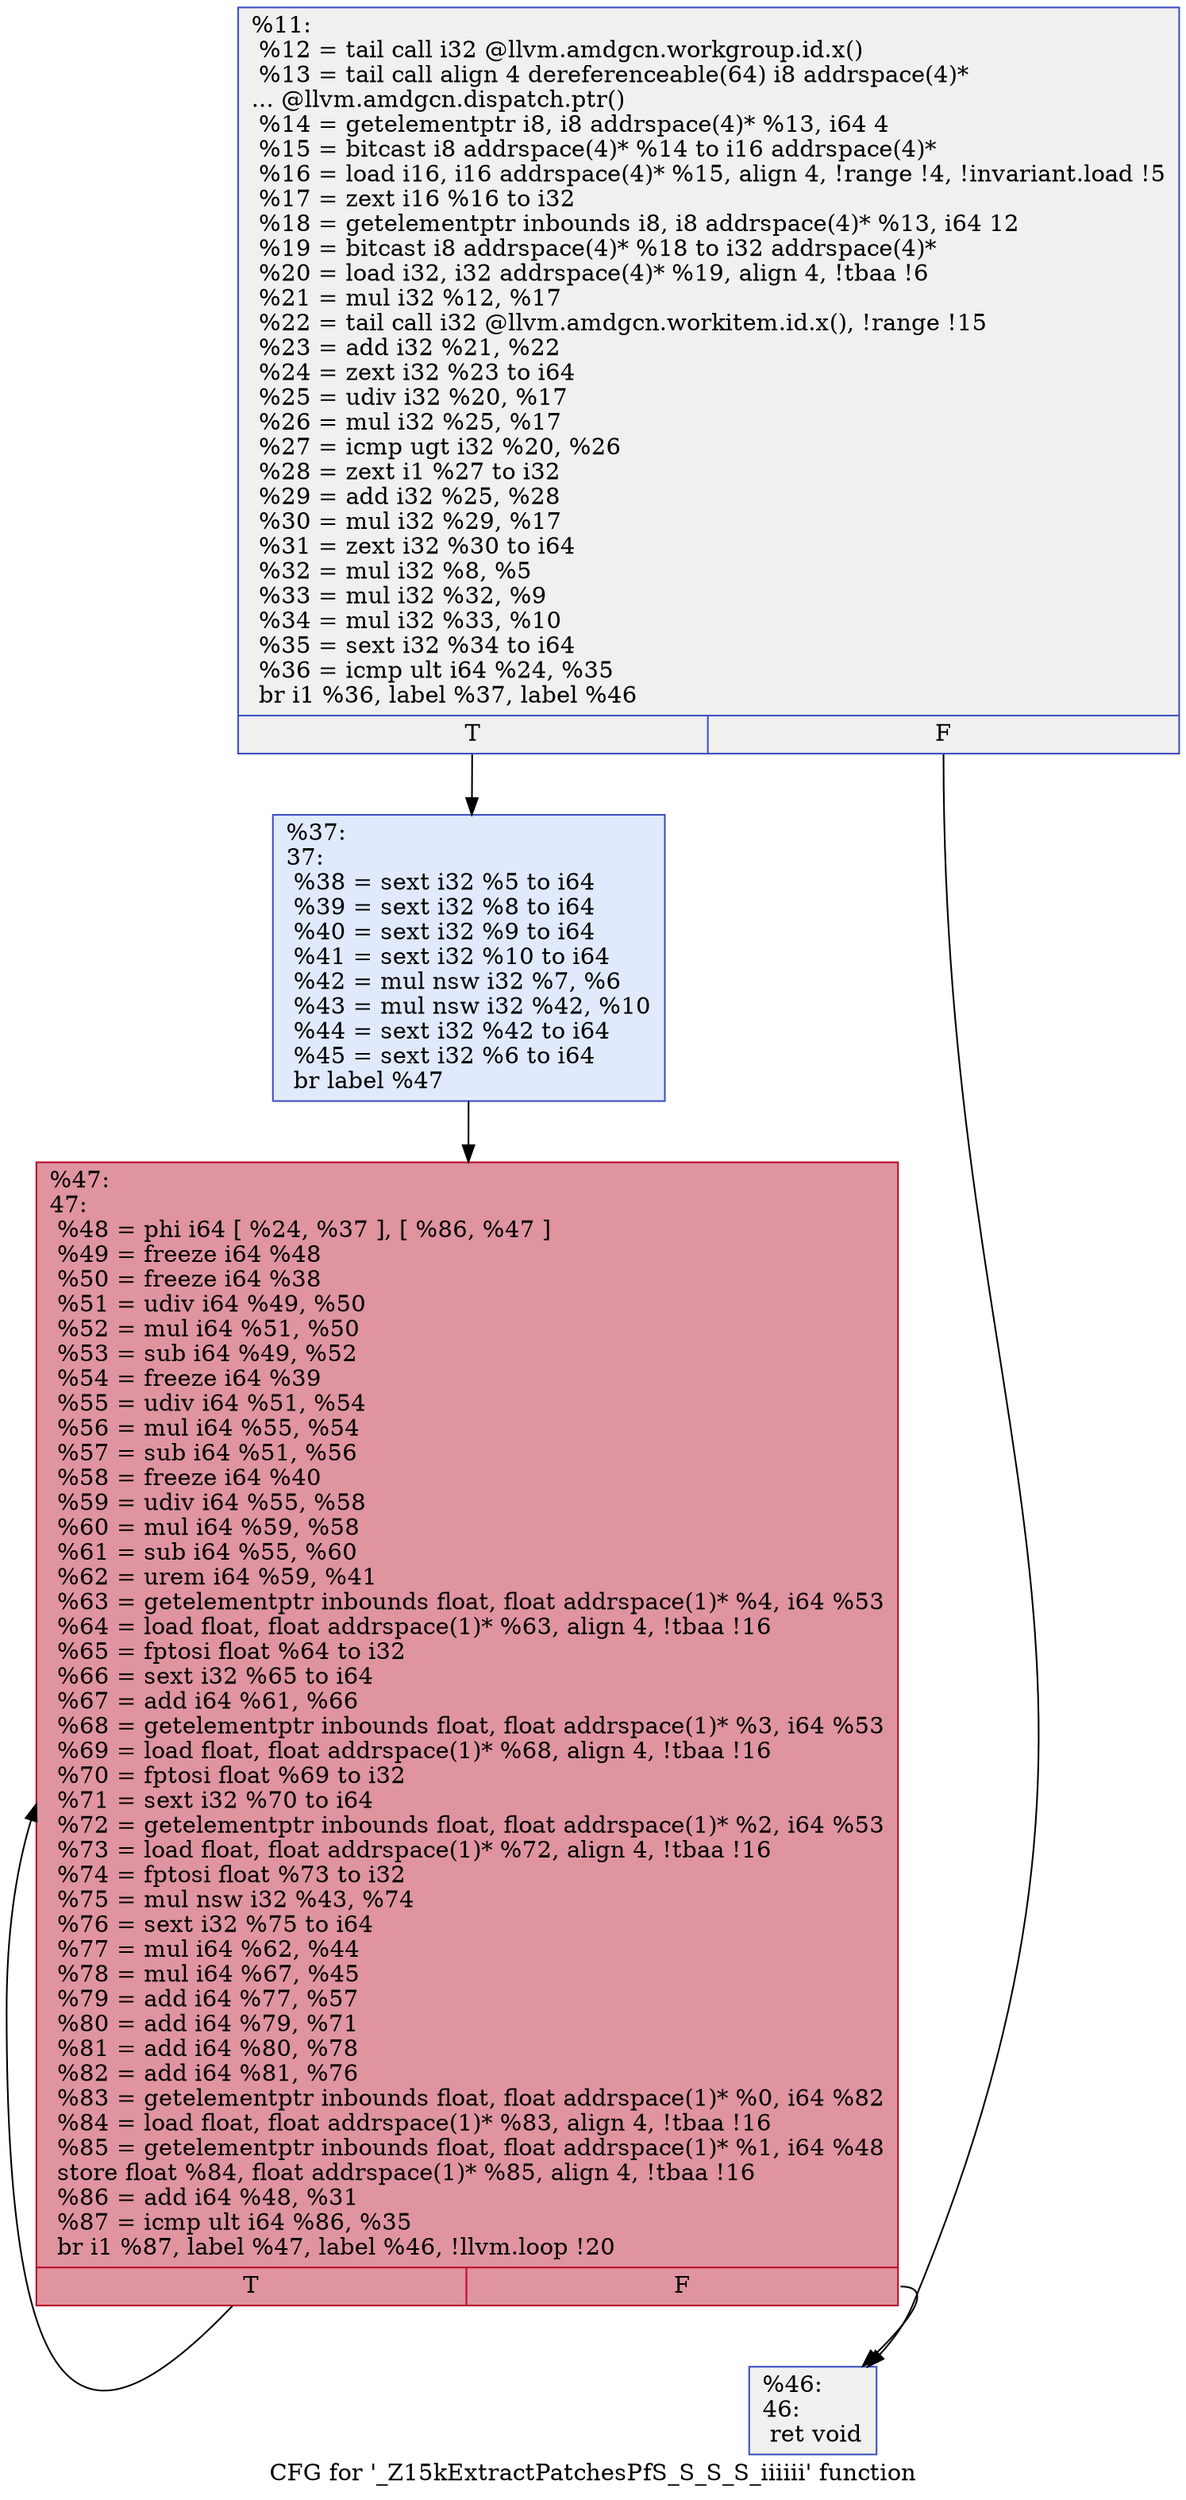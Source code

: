 digraph "CFG for '_Z15kExtractPatchesPfS_S_S_S_iiiiii' function" {
	label="CFG for '_Z15kExtractPatchesPfS_S_S_S_iiiiii' function";

	Node0x6430080 [shape=record,color="#3d50c3ff", style=filled, fillcolor="#dedcdb70",label="{%11:\l  %12 = tail call i32 @llvm.amdgcn.workgroup.id.x()\l  %13 = tail call align 4 dereferenceable(64) i8 addrspace(4)*\l... @llvm.amdgcn.dispatch.ptr()\l  %14 = getelementptr i8, i8 addrspace(4)* %13, i64 4\l  %15 = bitcast i8 addrspace(4)* %14 to i16 addrspace(4)*\l  %16 = load i16, i16 addrspace(4)* %15, align 4, !range !4, !invariant.load !5\l  %17 = zext i16 %16 to i32\l  %18 = getelementptr inbounds i8, i8 addrspace(4)* %13, i64 12\l  %19 = bitcast i8 addrspace(4)* %18 to i32 addrspace(4)*\l  %20 = load i32, i32 addrspace(4)* %19, align 4, !tbaa !6\l  %21 = mul i32 %12, %17\l  %22 = tail call i32 @llvm.amdgcn.workitem.id.x(), !range !15\l  %23 = add i32 %21, %22\l  %24 = zext i32 %23 to i64\l  %25 = udiv i32 %20, %17\l  %26 = mul i32 %25, %17\l  %27 = icmp ugt i32 %20, %26\l  %28 = zext i1 %27 to i32\l  %29 = add i32 %25, %28\l  %30 = mul i32 %29, %17\l  %31 = zext i32 %30 to i64\l  %32 = mul i32 %8, %5\l  %33 = mul i32 %32, %9\l  %34 = mul i32 %33, %10\l  %35 = sext i32 %34 to i64\l  %36 = icmp ult i64 %24, %35\l  br i1 %36, label %37, label %46\l|{<s0>T|<s1>F}}"];
	Node0x6430080:s0 -> Node0x64335d0;
	Node0x6430080:s1 -> Node0x6433660;
	Node0x64335d0 [shape=record,color="#3d50c3ff", style=filled, fillcolor="#b9d0f970",label="{%37:\l37:                                               \l  %38 = sext i32 %5 to i64\l  %39 = sext i32 %8 to i64\l  %40 = sext i32 %9 to i64\l  %41 = sext i32 %10 to i64\l  %42 = mul nsw i32 %7, %6\l  %43 = mul nsw i32 %42, %10\l  %44 = sext i32 %42 to i64\l  %45 = sext i32 %6 to i64\l  br label %47\l}"];
	Node0x64335d0 -> Node0x6433b60;
	Node0x6433660 [shape=record,color="#3d50c3ff", style=filled, fillcolor="#dedcdb70",label="{%46:\l46:                                               \l  ret void\l}"];
	Node0x6433b60 [shape=record,color="#b70d28ff", style=filled, fillcolor="#b70d2870",label="{%47:\l47:                                               \l  %48 = phi i64 [ %24, %37 ], [ %86, %47 ]\l  %49 = freeze i64 %48\l  %50 = freeze i64 %38\l  %51 = udiv i64 %49, %50\l  %52 = mul i64 %51, %50\l  %53 = sub i64 %49, %52\l  %54 = freeze i64 %39\l  %55 = udiv i64 %51, %54\l  %56 = mul i64 %55, %54\l  %57 = sub i64 %51, %56\l  %58 = freeze i64 %40\l  %59 = udiv i64 %55, %58\l  %60 = mul i64 %59, %58\l  %61 = sub i64 %55, %60\l  %62 = urem i64 %59, %41\l  %63 = getelementptr inbounds float, float addrspace(1)* %4, i64 %53\l  %64 = load float, float addrspace(1)* %63, align 4, !tbaa !16\l  %65 = fptosi float %64 to i32\l  %66 = sext i32 %65 to i64\l  %67 = add i64 %61, %66\l  %68 = getelementptr inbounds float, float addrspace(1)* %3, i64 %53\l  %69 = load float, float addrspace(1)* %68, align 4, !tbaa !16\l  %70 = fptosi float %69 to i32\l  %71 = sext i32 %70 to i64\l  %72 = getelementptr inbounds float, float addrspace(1)* %2, i64 %53\l  %73 = load float, float addrspace(1)* %72, align 4, !tbaa !16\l  %74 = fptosi float %73 to i32\l  %75 = mul nsw i32 %43, %74\l  %76 = sext i32 %75 to i64\l  %77 = mul i64 %62, %44\l  %78 = mul i64 %67, %45\l  %79 = add i64 %77, %57\l  %80 = add i64 %79, %71\l  %81 = add i64 %80, %78\l  %82 = add i64 %81, %76\l  %83 = getelementptr inbounds float, float addrspace(1)* %0, i64 %82\l  %84 = load float, float addrspace(1)* %83, align 4, !tbaa !16\l  %85 = getelementptr inbounds float, float addrspace(1)* %1, i64 %48\l  store float %84, float addrspace(1)* %85, align 4, !tbaa !16\l  %86 = add i64 %48, %31\l  %87 = icmp ult i64 %86, %35\l  br i1 %87, label %47, label %46, !llvm.loop !20\l|{<s0>T|<s1>F}}"];
	Node0x6433b60:s0 -> Node0x6433b60;
	Node0x6433b60:s1 -> Node0x6433660;
}
